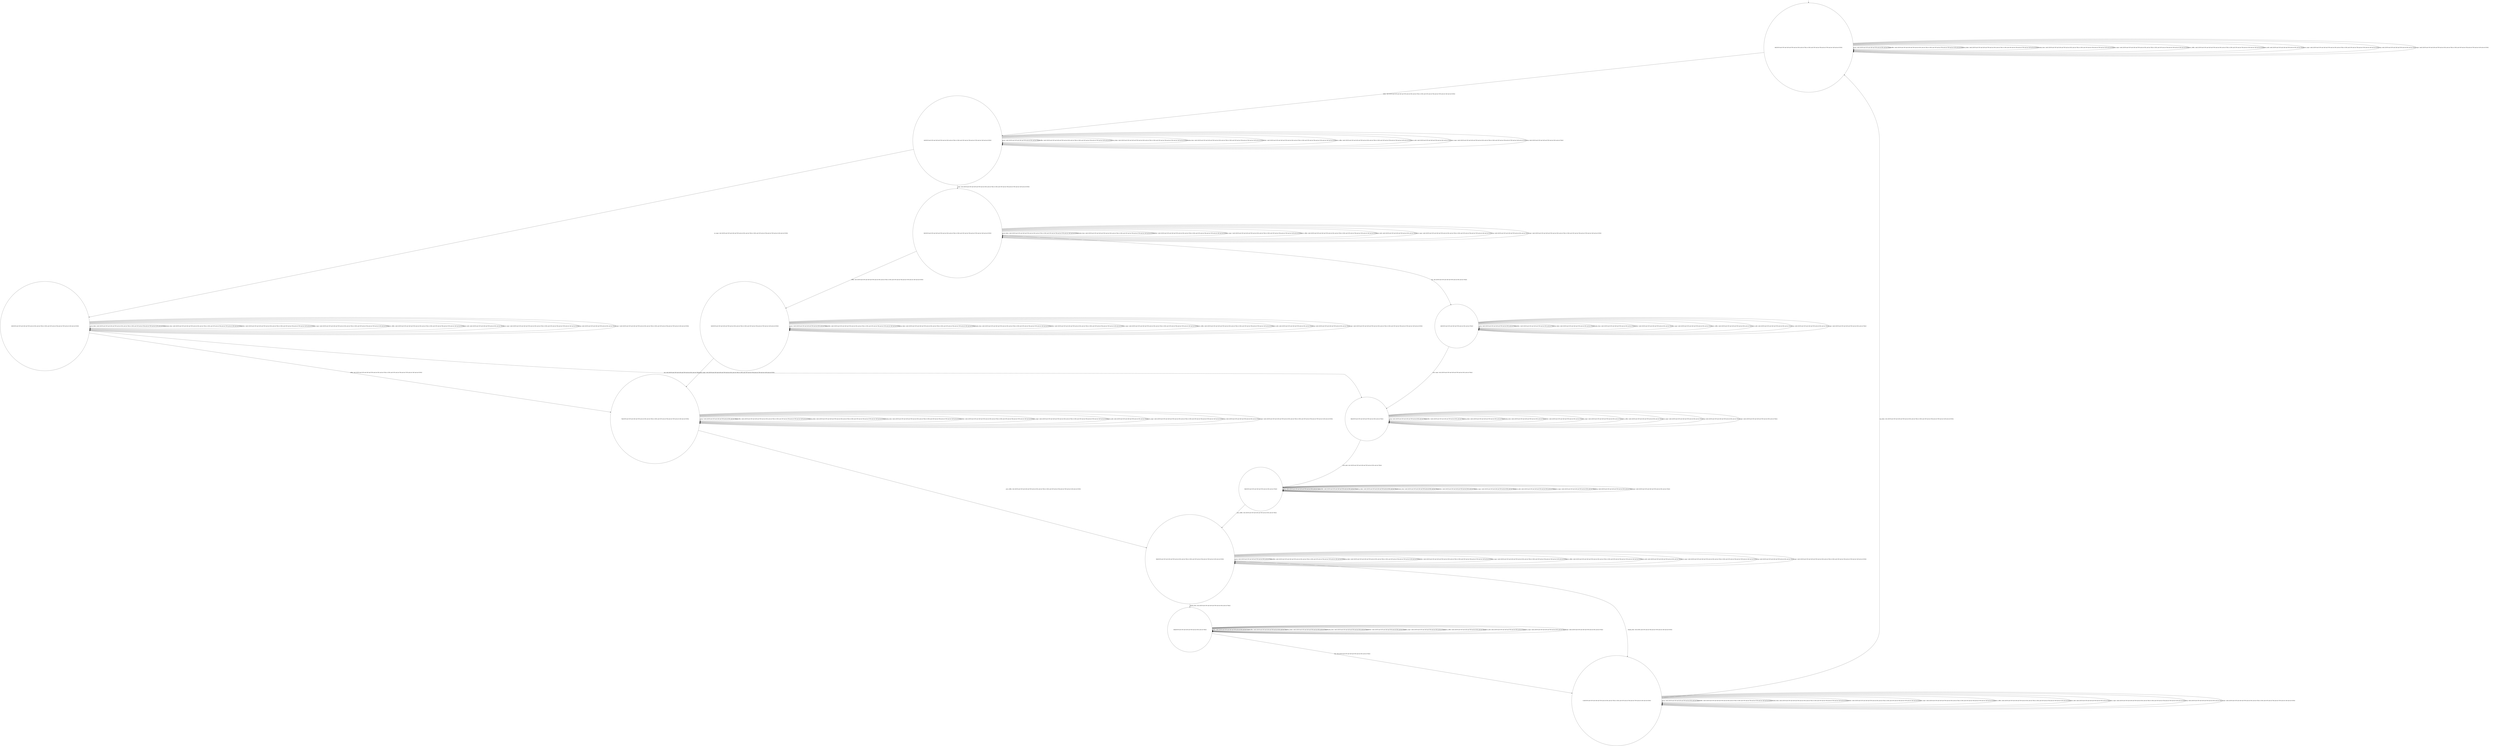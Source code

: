 digraph g {
	edge [lblstyle="above, sloped"];
	s0 [shape="circle" label="0@[((EUR and COF and CAP and TON and not DOL and not TEA) or (DOL and COF and not TEA and not TON and not CAP and not EUR))]"];
	s1 [shape="circle" label="1@[((EUR and COF and CAP and TON and not DOL and not TEA) or (DOL and COF and not TEA and not TON and not CAP and not EUR))]"];
	s2 [shape="circle" label="2@[((EUR and COF and CAP and TON and not DOL and not TEA) or (DOL and COF and not TEA and not TON and not CAP and not EUR))]"];
	s3 [shape="circle" label="3@[((EUR and COF and CAP and TON and not DOL and not TEA) or (DOL and COF and not TEA and not TON and not CAP and not EUR))]"];
	s4 [shape="circle" label="4@[((EUR and COF and CAP and TON and not DOL and not TEA))]"];
	s5 [shape="circle" label="5@[((EUR and COF and CAP and TON and not DOL and not TEA) or (DOL and COF and not TEA and not TON and not CAP and not EUR))]"];
	s6 [shape="circle" label="6@[((EUR and COF and CAP and TON and not DOL and not TEA))]"];
	s7 [shape="circle" label="7@[((EUR and COF and CAP and TON and not DOL and not TEA) or (DOL and COF and not TEA and not TON and not CAP and not EUR))]"];
	s8 [shape="circle" label="8@[((EUR and COF and CAP and TON and not DOL and not TEA) or (DOL and COF and not TEA and not TON and not CAP and not EUR))]"];
	s9 [shape="circle" label="9@[((EUR and COF and CAP and TON and not DOL and not TEA))]"];
	s10 [shape="circle" label="10@[((EUR and COF and CAP and TON and not DOL and not TEA))]"];
	s11 [shape="circle" label="11@[((EUR and COF and CAP and TON and not DOL and not TEA) or (DOL and COF and not TEA and not TON and not CAP and not EUR))]"];
	s0 -> s0 [label="cap / nok() [((EUR and COF and CAP and TON and not DOL and not TEA))]"];
	s0 -> s0 [label="coffee / nok() [((EUR and COF and CAP and TON and not DOL and not TEA) or (DOL and COF and not TEA and not TON and not CAP and not EUR))]"];
	s0 -> s0 [label="cup_taken / nok() [((EUR and COF and CAP and TON and not DOL and not TEA) or (DOL and COF and not TEA and not TON and not CAP and not EUR))]"];
	s0 -> s0 [label="display_done / nok() [((EUR and COF and CAP and TON and not DOL and not TEA) or (DOL and COF and not TEA and not TON and not CAP and not EUR))]"];
	s0 -> s1 [label="dollar / ok() [((EUR and COF and CAP and TON and not DOL and not TEA) or (DOL and COF and not TEA and not TON and not CAP and not EUR))]"];
	s0 -> s0 [label="no_sugar / nok() [((EUR and COF and CAP and TON and not DOL and not TEA) or (DOL and COF and not TEA and not TON and not CAP and not EUR))]"];
	s0 -> s0 [label="pour_coffee / nok() [((EUR and COF and CAP and TON and not DOL and not TEA) or (DOL and COF and not TEA and not TON and not CAP and not EUR))]"];
	s0 -> s0 [label="pour_milk / nok() [((EUR and COF and CAP and TON and not DOL and not TEA))]"];
	s0 -> s0 [label="pour_sugar / nok() [((EUR and COF and CAP and TON and not DOL and not TEA) or (DOL and COF and not TEA and not TON and not CAP and not EUR))]"];
	s0 -> s0 [label="ring / nok() [((EUR and COF and CAP and TON and not DOL and not TEA))]"];
	s0 -> s0 [label="sugar / nok() [((EUR and COF and CAP and TON and not DOL and not TEA) or (DOL and COF and not TEA and not TON and not CAP and not EUR))]"];
	s1 -> s1 [label="cap / nok() [((EUR and COF and CAP and TON and not DOL and not TEA))]"];
	s1 -> s1 [label="coffee / nok() [((EUR and COF and CAP and TON and not DOL and not TEA) or (DOL and COF and not TEA and not TON and not CAP and not EUR))]"];
	s1 -> s1 [label="cup_taken / nok() [((EUR and COF and CAP and TON and not DOL and not TEA) or (DOL and COF and not TEA and not TON and not CAP and not EUR))]"];
	s1 -> s1 [label="display_done / nok() [((EUR and COF and CAP and TON and not DOL and not TEA) or (DOL and COF and not TEA and not TON and not CAP and not EUR))]"];
	s1 -> s1 [label="dollar / nok() [((EUR and COF and CAP and TON and not DOL and not TEA) or (DOL and COF and not TEA and not TON and not CAP and not EUR))]"];
	s1 -> s2 [label="no_sugar / ok() [((EUR and COF and CAP and TON and not DOL and not TEA) or (DOL and COF and not TEA and not TON and not CAP and not EUR))]"];
	s1 -> s1 [label="pour_coffee / nok() [((EUR and COF and CAP and TON and not DOL and not TEA) or (DOL and COF and not TEA and not TON and not CAP and not EUR))]"];
	s1 -> s1 [label="pour_milk / nok() [((EUR and COF and CAP and TON and not DOL and not TEA))]"];
	s1 -> s1 [label="pour_sugar / nok() [((EUR and COF and CAP and TON and not DOL and not TEA) or (DOL and COF and not TEA and not TON and not CAP and not EUR))]"];
	s1 -> s1 [label="ring / nok() [((EUR and COF and CAP and TON and not DOL and not TEA))]"];
	s1 -> s3 [label="sugar / ok() [((EUR and COF and CAP and TON and not DOL and not TEA) or (DOL and COF and not TEA and not TON and not CAP and not EUR))]"];
	s2 -> s6 [label="cap / ok() [((EUR and COF and CAP and TON and not DOL and not TEA))]"];
	s2 -> s7 [label="coffee / ok() [((EUR and COF and CAP and TON and not DOL and not TEA) or (DOL and COF and not TEA and not TON and not CAP and not EUR))]"];
	s2 -> s2 [label="cup_taken / nok() [((EUR and COF and CAP and TON and not DOL and not TEA) or (DOL and COF and not TEA and not TON and not CAP and not EUR))]"];
	s2 -> s2 [label="display_done / nok() [((EUR and COF and CAP and TON and not DOL and not TEA) or (DOL and COF and not TEA and not TON and not CAP and not EUR))]"];
	s2 -> s2 [label="dollar / nok() [((EUR and COF and CAP and TON and not DOL and not TEA) or (DOL and COF and not TEA and not TON and not CAP and not EUR))]"];
	s2 -> s2 [label="no_sugar / nok() [((EUR and COF and CAP and TON and not DOL and not TEA) or (DOL and COF and not TEA and not TON and not CAP and not EUR))]"];
	s2 -> s2 [label="pour_coffee / nok() [((EUR and COF and CAP and TON and not DOL and not TEA) or (DOL and COF and not TEA and not TON and not CAP and not EUR))]"];
	s2 -> s2 [label="pour_milk / nok() [((EUR and COF and CAP and TON and not DOL and not TEA))]"];
	s2 -> s2 [label="pour_sugar / nok() [((EUR and COF and CAP and TON and not DOL and not TEA) or (DOL and COF and not TEA and not TON and not CAP and not EUR))]"];
	s2 -> s2 [label="ring / nok() [((EUR and COF and CAP and TON and not DOL and not TEA))]"];
	s2 -> s2 [label="sugar / void() [((EUR and COF and CAP and TON and not DOL and not TEA) or (DOL and COF and not TEA and not TON and not CAP and not EUR))]"];
	s3 -> s4 [label="cap / ok() [((EUR and COF and CAP and TON and not DOL and not TEA))]"];
	s3 -> s5 [label="coffee / ok() [((EUR and COF and CAP and TON and not DOL and not TEA) or (DOL and COF and not TEA and not TON and not CAP and not EUR))]"];
	s3 -> s3 [label="cup_taken / nok() [((EUR and COF and CAP and TON and not DOL and not TEA) or (DOL and COF and not TEA and not TON and not CAP and not EUR))]"];
	s3 -> s3 [label="display_done / nok() [((EUR and COF and CAP and TON and not DOL and not TEA) or (DOL and COF and not TEA and not TON and not CAP and not EUR))]"];
	s3 -> s3 [label="dollar / nok() [((EUR and COF and CAP and TON and not DOL and not TEA) or (DOL and COF and not TEA and not TON and not CAP and not EUR))]"];
	s3 -> s3 [label="no_sugar / void() [((EUR and COF and CAP and TON and not DOL and not TEA) or (DOL and COF and not TEA and not TON and not CAP and not EUR))]"];
	s3 -> s3 [label="pour_coffee / nok() [((EUR and COF and CAP and TON and not DOL and not TEA) or (DOL and COF and not TEA and not TON and not CAP and not EUR))]"];
	s3 -> s3 [label="pour_milk / nok() [((EUR and COF and CAP and TON and not DOL and not TEA))]"];
	s3 -> s3 [label="pour_sugar / nok() [((EUR and COF and CAP and TON and not DOL and not TEA) or (DOL and COF and not TEA and not TON and not CAP and not EUR))]"];
	s3 -> s3 [label="ring / nok() [((EUR and COF and CAP and TON and not DOL and not TEA))]"];
	s3 -> s3 [label="sugar / nok() [((EUR and COF and CAP and TON and not DOL and not TEA) or (DOL and COF and not TEA and not TON and not CAP and not EUR))]"];
	s4 -> s4 [label="cap / nok() [((EUR and COF and CAP and TON and not DOL and not TEA))]"];
	s4 -> s4 [label="coffee / void() [((EUR and COF and CAP and TON and not DOL and not TEA))]"];
	s4 -> s4 [label="cup_taken / nok() [((EUR and COF and CAP and TON and not DOL and not TEA))]"];
	s4 -> s4 [label="display_done / nok() [((EUR and COF and CAP and TON and not DOL and not TEA))]"];
	s4 -> s4 [label="dollar / nok() [((EUR and COF and CAP and TON and not DOL and not TEA))]"];
	s4 -> s4 [label="no_sugar / nok() [((EUR and COF and CAP and TON and not DOL and not TEA))]"];
	s4 -> s4 [label="pour_coffee / nok() [((EUR and COF and CAP and TON and not DOL and not TEA))]"];
	s4 -> s4 [label="pour_milk / nok() [((EUR and COF and CAP and TON and not DOL and not TEA))]"];
	s4 -> s6 [label="pour_sugar / ok() [((EUR and COF and CAP and TON and not DOL and not TEA))]"];
	s4 -> s4 [label="ring / nok() [((EUR and COF and CAP and TON and not DOL and not TEA))]"];
	s4 -> s4 [label="sugar / nok() [((EUR and COF and CAP and TON and not DOL and not TEA))]"];
	s5 -> s5 [label="cap / void() [((EUR and COF and CAP and TON and not DOL and not TEA))]"];
	s5 -> s5 [label="coffee / nok() [((EUR and COF and CAP and TON and not DOL and not TEA) or (DOL and COF and not TEA and not TON and not CAP and not EUR))]"];
	s5 -> s5 [label="cup_taken / nok() [((EUR and COF and CAP and TON and not DOL and not TEA) or (DOL and COF and not TEA and not TON and not CAP and not EUR))]"];
	s5 -> s5 [label="display_done / nok() [((EUR and COF and CAP and TON and not DOL and not TEA) or (DOL and COF and not TEA and not TON and not CAP and not EUR))]"];
	s5 -> s5 [label="dollar / nok() [((EUR and COF and CAP and TON and not DOL and not TEA) or (DOL and COF and not TEA and not TON and not CAP and not EUR))]"];
	s5 -> s5 [label="no_sugar / nok() [((EUR and COF and CAP and TON and not DOL and not TEA) or (DOL and COF and not TEA and not TON and not CAP and not EUR))]"];
	s5 -> s5 [label="pour_coffee / nok() [((EUR and COF and CAP and TON and not DOL and not TEA) or (DOL and COF and not TEA and not TON and not CAP and not EUR))]"];
	s5 -> s5 [label="pour_milk / nok() [((EUR and COF and CAP and TON and not DOL and not TEA))]"];
	s5 -> s7 [label="pour_sugar / ok() [((EUR and COF and CAP and TON and not DOL and not TEA) or (DOL and COF and not TEA and not TON and not CAP and not EUR))]"];
	s5 -> s5 [label="ring / nok() [((EUR and COF and CAP and TON and not DOL and not TEA))]"];
	s5 -> s5 [label="sugar / nok() [((EUR and COF and CAP and TON and not DOL and not TEA) or (DOL and COF and not TEA and not TON and not CAP and not EUR))]"];
	s6 -> s6 [label="cap / nok() [((EUR and COF and CAP and TON and not DOL and not TEA))]"];
	s6 -> s6 [label="coffee / void() [((EUR and COF and CAP and TON and not DOL and not TEA))]"];
	s6 -> s6 [label="cup_taken / nok() [((EUR and COF and CAP and TON and not DOL and not TEA))]"];
	s6 -> s6 [label="display_done / nok() [((EUR and COF and CAP and TON and not DOL and not TEA))]"];
	s6 -> s6 [label="dollar / nok() [((EUR and COF and CAP and TON and not DOL and not TEA))]"];
	s6 -> s6 [label="no_sugar / nok() [((EUR and COF and CAP and TON and not DOL and not TEA))]"];
	s6 -> s6 [label="pour_coffee / nok() [((EUR and COF and CAP and TON and not DOL and not TEA))]"];
	s6 -> s9 [label="pour_milk / ok() [((EUR and COF and CAP and TON and not DOL and not TEA))]"];
	s6 -> s6 [label="pour_sugar / nok() [((EUR and COF and CAP and TON and not DOL and not TEA))]"];
	s6 -> s6 [label="ring / nok() [((EUR and COF and CAP and TON and not DOL and not TEA))]"];
	s6 -> s6 [label="sugar / nok() [((EUR and COF and CAP and TON and not DOL and not TEA))]"];
	s7 -> s7 [label="cap / void() [((EUR and COF and CAP and TON and not DOL and not TEA))]"];
	s7 -> s7 [label="coffee / nok() [((EUR and COF and CAP and TON and not DOL and not TEA) or (DOL and COF and not TEA and not TON and not CAP and not EUR))]"];
	s7 -> s7 [label="cup_taken / nok() [((EUR and COF and CAP and TON and not DOL and not TEA) or (DOL and COF and not TEA and not TON and not CAP and not EUR))]"];
	s7 -> s7 [label="display_done / nok() [((EUR and COF and CAP and TON and not DOL and not TEA) or (DOL and COF and not TEA and not TON and not CAP and not EUR))]"];
	s7 -> s7 [label="dollar / nok() [((EUR and COF and CAP and TON and not DOL and not TEA) or (DOL and COF and not TEA and not TON and not CAP and not EUR))]"];
	s7 -> s7 [label="no_sugar / nok() [((EUR and COF and CAP and TON and not DOL and not TEA) or (DOL and COF and not TEA and not TON and not CAP and not EUR))]"];
	s7 -> s8 [label="pour_coffee / ok() [((EUR and COF and CAP and TON and not DOL and not TEA) or (DOL and COF and not TEA and not TON and not CAP and not EUR))]"];
	s7 -> s7 [label="pour_milk / nok() [((EUR and COF and CAP and TON and not DOL and not TEA))]"];
	s7 -> s7 [label="pour_sugar / nok() [((EUR and COF and CAP and TON and not DOL and not TEA) or (DOL and COF and not TEA and not TON and not CAP and not EUR))]"];
	s7 -> s7 [label="ring / nok() [((EUR and COF and CAP and TON and not DOL and not TEA))]"];
	s7 -> s7 [label="sugar / nok() [((EUR and COF and CAP and TON and not DOL and not TEA) or (DOL and COF and not TEA and not TON and not CAP and not EUR))]"];
	s8 -> s8 [label="cap / nok() [((EUR and COF and CAP and TON and not DOL and not TEA))]"];
	s8 -> s8 [label="coffee / nok() [((EUR and COF and CAP and TON and not DOL and not TEA) or (DOL and COF and not TEA and not TON and not CAP and not EUR))]"];
	s8 -> s8 [label="cup_taken / nok() [((EUR and COF and CAP and TON and not DOL and not TEA) or (DOL and COF and not TEA and not TON and not CAP and not EUR))]"];
	s8 -> s10 [label="display_done / ok() [((EUR and COF and CAP and TON and not DOL and not TEA))]"];
	s8 -> s11 [label="display_done / ok() [((DOL and COF and not TEA and not TON and not CAP and not EUR))]"];
	s8 -> s8 [label="dollar / nok() [((EUR and COF and CAP and TON and not DOL and not TEA) or (DOL and COF and not TEA and not TON and not CAP and not EUR))]"];
	s8 -> s8 [label="no_sugar / nok() [((EUR and COF and CAP and TON and not DOL and not TEA) or (DOL and COF and not TEA and not TON and not CAP and not EUR))]"];
	s8 -> s8 [label="pour_coffee / nok() [((EUR and COF and CAP and TON and not DOL and not TEA) or (DOL and COF and not TEA and not TON and not CAP and not EUR))]"];
	s8 -> s8 [label="pour_milk / nok() [((EUR and COF and CAP and TON and not DOL and not TEA))]"];
	s8 -> s8 [label="pour_sugar / nok() [((EUR and COF and CAP and TON and not DOL and not TEA) or (DOL and COF and not TEA and not TON and not CAP and not EUR))]"];
	s8 -> s8 [label="ring / nok() [((EUR and COF and CAP and TON and not DOL and not TEA))]"];
	s8 -> s8 [label="sugar / nok() [((EUR and COF and CAP and TON and not DOL and not TEA) or (DOL and COF and not TEA and not TON and not CAP and not EUR))]"];
	s9 -> s9 [label="cap / nok() [((EUR and COF and CAP and TON and not DOL and not TEA))]"];
	s9 -> s9 [label="coffee / nok() [((EUR and COF and CAP and TON and not DOL and not TEA))]"];
	s9 -> s9 [label="cup_taken / nok() [((EUR and COF and CAP and TON and not DOL and not TEA))]"];
	s9 -> s9 [label="display_done / nok() [((EUR and COF and CAP and TON and not DOL and not TEA))]"];
	s9 -> s9 [label="dollar / nok() [((EUR and COF and CAP and TON and not DOL and not TEA))]"];
	s9 -> s9 [label="no_sugar / nok() [((EUR and COF and CAP and TON and not DOL and not TEA))]"];
	s9 -> s8 [label="pour_coffee / ok() [((EUR and COF and CAP and TON and not DOL and not TEA))]"];
	s9 -> s9 [label="pour_milk / nok() [((EUR and COF and CAP and TON and not DOL and not TEA))]"];
	s9 -> s9 [label="pour_sugar / nok() [((EUR and COF and CAP and TON and not DOL and not TEA))]"];
	s9 -> s9 [label="ring / nok() [((EUR and COF and CAP and TON and not DOL and not TEA))]"];
	s9 -> s9 [label="sugar / nok() [((EUR and COF and CAP and TON and not DOL and not TEA))]"];
	s10 -> s10 [label="cap / nok() [((EUR and COF and CAP and TON and not DOL and not TEA))]"];
	s10 -> s10 [label="coffee / nok() [((EUR and COF and CAP and TON and not DOL and not TEA))]"];
	s10 -> s10 [label="cup_taken / nok() [((EUR and COF and CAP and TON and not DOL and not TEA))]"];
	s10 -> s10 [label="display_done / nok() [((EUR and COF and CAP and TON and not DOL and not TEA))]"];
	s10 -> s10 [label="dollar / nok() [((EUR and COF and CAP and TON and not DOL and not TEA))]"];
	s10 -> s10 [label="no_sugar / nok() [((EUR and COF and CAP and TON and not DOL and not TEA))]"];
	s10 -> s10 [label="pour_coffee / nok() [((EUR and COF and CAP and TON and not DOL and not TEA))]"];
	s10 -> s10 [label="pour_milk / nok() [((EUR and COF and CAP and TON and not DOL and not TEA))]"];
	s10 -> s10 [label="pour_sugar / nok() [((EUR and COF and CAP and TON and not DOL and not TEA))]"];
	s10 -> s11 [label="ring / ok() [((EUR and COF and CAP and TON and not DOL and not TEA))]"];
	s10 -> s10 [label="sugar / nok() [((EUR and COF and CAP and TON and not DOL and not TEA))]"];
	s11 -> s11 [label="cap / nok() [((EUR and COF and CAP and TON and not DOL and not TEA))]"];
	s11 -> s11 [label="coffee / nok() [((EUR and COF and CAP and TON and not DOL and not TEA) or (DOL and COF and not TEA and not TON and not CAP and not EUR))]"];
	s11 -> s0 [label="cup_taken / ok() [((EUR and COF and CAP and TON and not DOL and not TEA) or (DOL and COF and not TEA and not TON and not CAP and not EUR))]"];
	s11 -> s11 [label="display_done / nok() [((EUR and COF and CAP and TON and not DOL and not TEA) or (DOL and COF and not TEA and not TON and not CAP and not EUR))]"];
	s11 -> s11 [label="dollar / nok() [((EUR and COF and CAP and TON and not DOL and not TEA) or (DOL and COF and not TEA and not TON and not CAP and not EUR))]"];
	s11 -> s11 [label="no_sugar / nok() [((EUR and COF and CAP and TON and not DOL and not TEA) or (DOL and COF and not TEA and not TON and not CAP and not EUR))]"];
	s11 -> s11 [label="pour_coffee / nok() [((EUR and COF and CAP and TON and not DOL and not TEA) or (DOL and COF and not TEA and not TON and not CAP and not EUR))]"];
	s11 -> s11 [label="pour_milk / nok() [((EUR and COF and CAP and TON and not DOL and not TEA))]"];
	s11 -> s11 [label="pour_sugar / nok() [((EUR and COF and CAP and TON and not DOL and not TEA) or (DOL and COF and not TEA and not TON and not CAP and not EUR))]"];
	s11 -> s11 [label="ring / nok() [((EUR and COF and CAP and TON and not DOL and not TEA))]"];
	s11 -> s11 [label="sugar / nok() [((EUR and COF and CAP and TON and not DOL and not TEA) or (DOL and COF and not TEA and not TON and not CAP and not EUR))]"];
	__start0 [label="" shape="none" width="0" height="0"];
	__start0 -> s0;
}